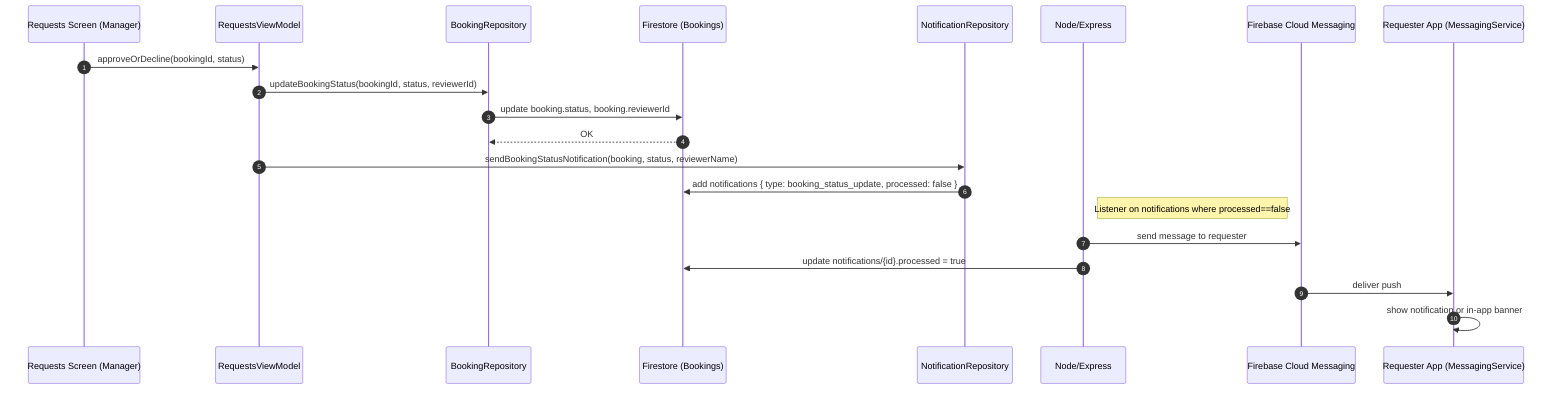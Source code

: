 %% Sequence: Approve/Decline Booking and Notify Requester
sequenceDiagram
  autonumber
  participant UI as Requests Screen (Manager)
  participant VM as RequestsViewModel
  participant Book as BookingRepository
  participant FS as Firestore (Bookings)
  participant Noti as NotificationRepository
  participant Node as Node/Express
  participant FCM as Firebase Cloud Messaging
  participant Svc as Requester App (MessagingService)

  UI->>VM: approveOrDecline(bookingId, status)
  VM->>Book: updateBookingStatus(bookingId, status, reviewerId)
  Book->>FS: update booking.status, booking.reviewerId
  FS-->>Book: OK

  VM->>Noti: sendBookingStatusNotification(booking, status, reviewerName)
  Noti->>FS: add notifications { type: booking_status_update, processed: false }
  Note right of Node: Listener on notifications where processed==false
  Node->>FCM: send message to requester
  Node->>FS: update notifications/{id}.processed = true
  FCM->>Svc: deliver push
  Svc->>Svc: show notification or in-app banner